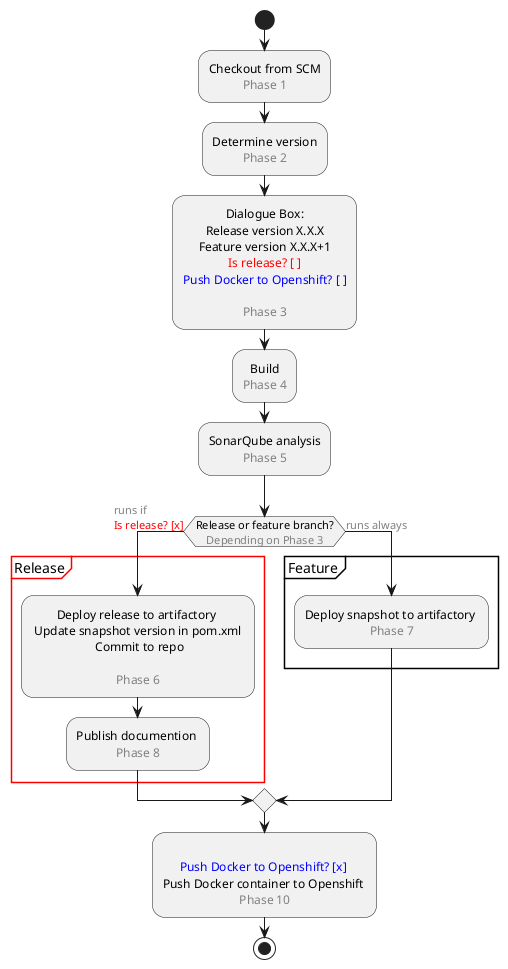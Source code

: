 @startuml
'Alice -> Bob: Authentication Request
'Bob --> Alice: Authentication Response

'Alice -> Bob: Another authentication Request
'Alice <-- Bob: another authentication Response

skinparam defaultTextAlignment center
' TODO: define procedure instead of !define

!define setSubText($text) \n<color:gray>$text</color>
!define optionForIsRelease($text) \n<color:red>$text</color>
!define optionForPushToDocker($text) \n<color:blue>$text</color>

!$CHECKOUT = "Checkout from SCM" + setSubText("Phase 1")
!$DETERMINE_VERSION = "Determine version" + setSubText("Phase 2")
!$DIALOGUE = "Dialogue Box:\nRelease version X.X.X\nFeature version X.X.X+1" \
+ optionForIsRelease("Is release? [ ]") \
+ optionForPushToDocker("Push Docker to Openshift? [ ]") + "\n" +  setSubText("Phase 3")
!$RELEASE_BRANCH = "Release or feature branch?" + setSubText("Depending on Phase 3")
'!$USER_INPUT = "Prompt for release" + setSubText("Phase 4")
!$BUILD = "Build" + setSubText("Phase 4")
!$SONARQUBE_ANALYSIS = "SonarQube analysis" + setSubText("Phase 5")
!$RELEASE = "Release" + setSubText("Phase 7")
!$DO_RELEASE = "Deploy release to artifactory"
!$UPDATE_SNAPSHOT_VERSION = "Update snapshot version in pom.xml"
!$COMMIT = "Commit to repo"
!$DEPLOY_SNAPSHOT = "Deploy snapshot to artifactory"
!$PUBLISH_DOCS = "Publish documention"
!$DOCKER_PUSH_TO_OPENSHIFT = "Push Docker container to Openshift"

start

:$CHECKOUT;
:$DETERMINE_VERSION;
:$DIALOGUE;
:$BUILD;
:$SONARQUBE_ANALYSIS;
if ($RELEASE_BRANCH) then (setSubText(runs if) optionForIsRelease("Is release? [x]"))
skinparam partitionBorderColor red
partition "Release"{
:$DO_RELEASE \n $UPDATE_SNAPSHOT_VERSION \n $COMMIT\nsetSubText("Phase 6");
:$PUBLISH_DOCS setSubText("Phase 8");
}
else (setSubText("runs always"))
skinparam partitionBorderColor black
partition "Feature"{
:$DEPLOY_SNAPSHOT setSubText("Phase 7");
}
endif
:optionForPushToDocker(Push Docker to Openshift? [x]) \n$DOCKER_PUSH_TO_OPENSHIFT setSubText("Phase 10");

stop

@enduml